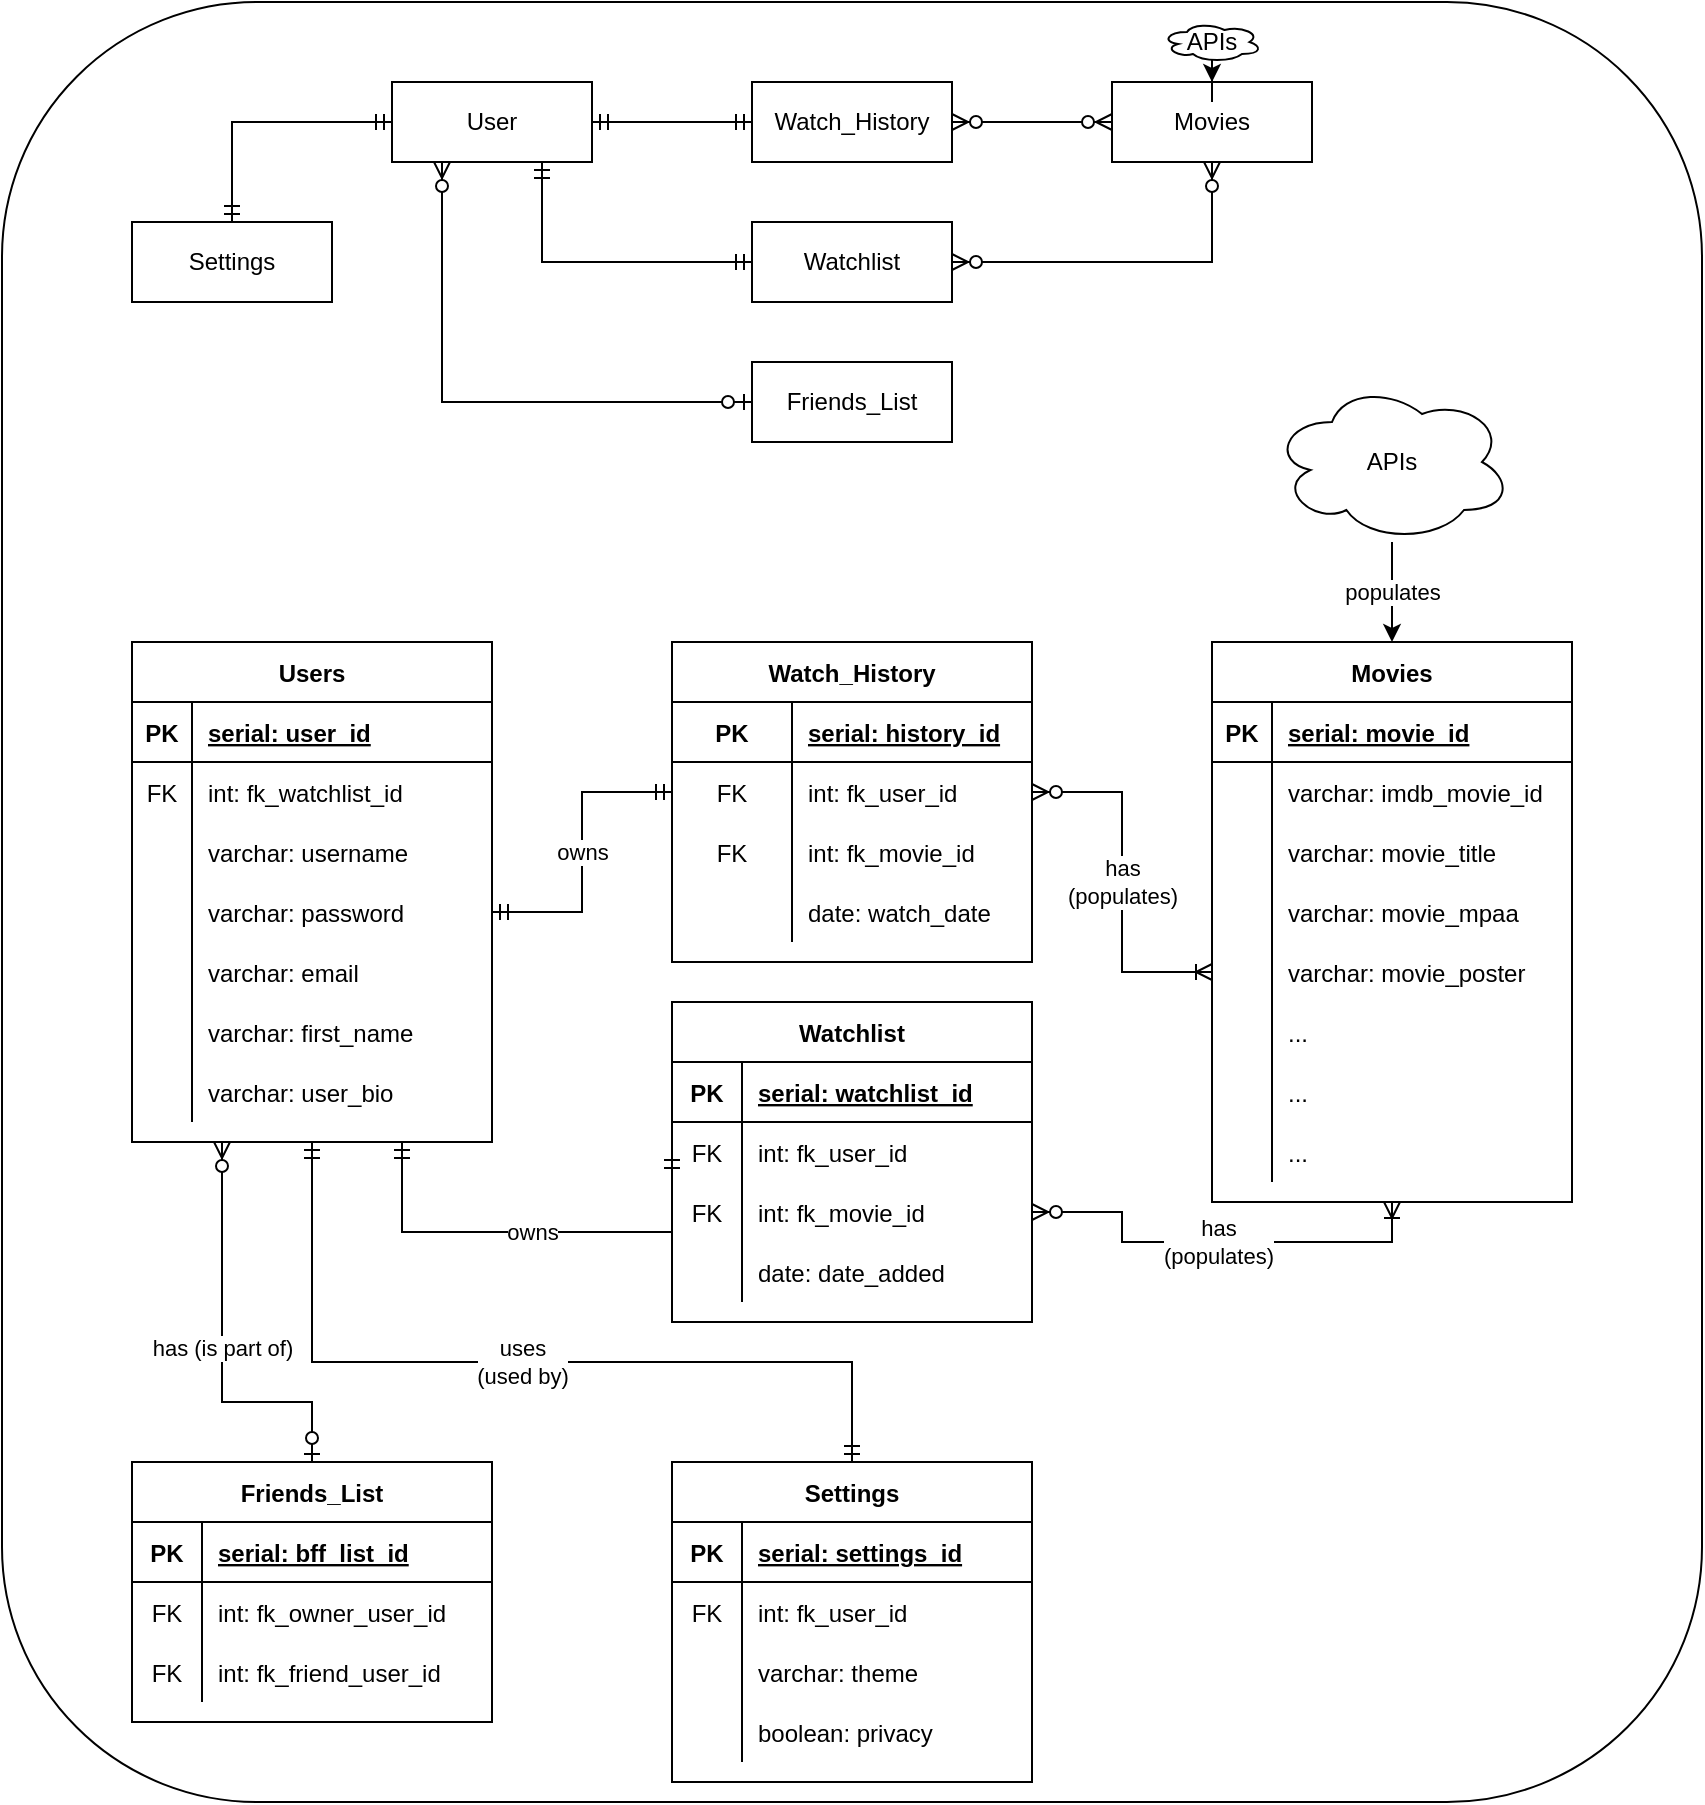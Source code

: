 <mxfile version="14.7.6" type="device"><diagram id="ywea5iXbgsfSioFzU7fs" name="Page-1"><mxGraphModel dx="1004" dy="564" grid="1" gridSize="10" guides="1" tooltips="1" connect="1" arrows="1" fold="1" page="1" pageScale="1" pageWidth="850" pageHeight="1100" math="0" shadow="0"><root><mxCell id="0"/><mxCell id="1" parent="0"/><mxCell id="5wLwM25RPRdXVKkPSvoi-143" value="" style="rounded=1;whiteSpace=wrap;html=1;" parent="1" vertex="1"><mxGeometry width="850" height="900" as="geometry"/></mxCell><mxCell id="5wLwM25RPRdXVKkPSvoi-4" style="edgeStyle=orthogonalEdgeStyle;rounded=0;orthogonalLoop=1;jettySize=auto;html=1;entryX=0;entryY=0.5;entryDx=0;entryDy=0;startArrow=ERmandOne;startFill=0;endArrow=ERmandOne;endFill=0;" parent="1" source="5wLwM25RPRdXVKkPSvoi-1" target="5wLwM25RPRdXVKkPSvoi-2" edge="1"><mxGeometry relative="1" as="geometry"/></mxCell><mxCell id="5wLwM25RPRdXVKkPSvoi-5" style="edgeStyle=orthogonalEdgeStyle;rounded=0;orthogonalLoop=1;jettySize=auto;html=1;entryX=0;entryY=0.5;entryDx=0;entryDy=0;endArrow=ERmandOne;endFill=0;startArrow=ERmandOne;startFill=0;" parent="1" source="5wLwM25RPRdXVKkPSvoi-1" target="5wLwM25RPRdXVKkPSvoi-3" edge="1"><mxGeometry relative="1" as="geometry"><Array as="points"><mxPoint x="270" y="130"/></Array></mxGeometry></mxCell><mxCell id="5wLwM25RPRdXVKkPSvoi-118" style="edgeStyle=orthogonalEdgeStyle;rounded=0;orthogonalLoop=1;jettySize=auto;html=1;exitX=0.25;exitY=1;exitDx=0;exitDy=0;entryX=0;entryY=0.5;entryDx=0;entryDy=0;startArrow=ERzeroToMany;startFill=1;endArrow=ERzeroToOne;endFill=1;" parent="1" source="5wLwM25RPRdXVKkPSvoi-1" target="5wLwM25RPRdXVKkPSvoi-117" edge="1"><mxGeometry relative="1" as="geometry"/></mxCell><mxCell id="og25qM0sVdjgQMULFuXX-2" style="edgeStyle=orthogonalEdgeStyle;rounded=0;orthogonalLoop=1;jettySize=auto;html=1;entryX=0.5;entryY=0;entryDx=0;entryDy=0;startArrow=ERmandOne;startFill=0;endArrow=ERmandOne;endFill=0;" edge="1" parent="1" source="5wLwM25RPRdXVKkPSvoi-1" target="og25qM0sVdjgQMULFuXX-1"><mxGeometry relative="1" as="geometry"/></mxCell><mxCell id="5wLwM25RPRdXVKkPSvoi-1" value="User" style="whiteSpace=wrap;html=1;align=center;" parent="1" vertex="1"><mxGeometry x="195" y="40" width="100" height="40" as="geometry"/></mxCell><mxCell id="5wLwM25RPRdXVKkPSvoi-7" style="edgeStyle=orthogonalEdgeStyle;rounded=0;orthogonalLoop=1;jettySize=auto;html=1;entryX=0;entryY=0.5;entryDx=0;entryDy=0;startArrow=ERzeroToMany;startFill=1;endArrow=ERzeroToMany;endFill=1;" parent="1" source="5wLwM25RPRdXVKkPSvoi-2" target="5wLwM25RPRdXVKkPSvoi-6" edge="1"><mxGeometry relative="1" as="geometry"/></mxCell><mxCell id="5wLwM25RPRdXVKkPSvoi-2" value="Watch_History" style="whiteSpace=wrap;html=1;align=center;" parent="1" vertex="1"><mxGeometry x="375" y="40" width="100" height="40" as="geometry"/></mxCell><mxCell id="5wLwM25RPRdXVKkPSvoi-8" style="edgeStyle=orthogonalEdgeStyle;rounded=0;orthogonalLoop=1;jettySize=auto;html=1;entryX=0.5;entryY=1;entryDx=0;entryDy=0;startArrow=ERzeroToMany;startFill=1;endArrow=ERzeroToMany;endFill=1;" parent="1" source="5wLwM25RPRdXVKkPSvoi-3" target="5wLwM25RPRdXVKkPSvoi-6" edge="1"><mxGeometry relative="1" as="geometry"/></mxCell><mxCell id="5wLwM25RPRdXVKkPSvoi-3" value="Watchlist" style="whiteSpace=wrap;html=1;align=center;" parent="1" vertex="1"><mxGeometry x="375" y="110" width="100" height="40" as="geometry"/></mxCell><mxCell id="5wLwM25RPRdXVKkPSvoi-6" value="Movies" style="whiteSpace=wrap;html=1;align=center;" parent="1" vertex="1"><mxGeometry x="555" y="40" width="100" height="40" as="geometry"/></mxCell><mxCell id="5wLwM25RPRdXVKkPSvoi-77" value="owns" style="edgeStyle=orthogonalEdgeStyle;rounded=0;orthogonalLoop=1;jettySize=auto;html=1;startArrow=ERmandOne;startFill=0;endArrow=ERmandOne;endFill=0;entryX=0;entryY=0.5;entryDx=0;entryDy=0;exitX=0.75;exitY=1;exitDx=0;exitDy=0;" parent="1" source="5wLwM25RPRdXVKkPSvoi-9" target="5wLwM25RPRdXVKkPSvoi-68" edge="1"><mxGeometry relative="1" as="geometry"><mxPoint x="175" y="480" as="sourcePoint"/><Array as="points"><mxPoint x="200" y="615"/></Array></mxGeometry></mxCell><mxCell id="5wLwM25RPRdXVKkPSvoi-116" value="has (is part of)" style="edgeStyle=orthogonalEdgeStyle;rounded=0;orthogonalLoop=1;jettySize=auto;html=1;exitX=0.25;exitY=1;exitDx=0;exitDy=0;entryX=0.5;entryY=0;entryDx=0;entryDy=0;startArrow=ERzeroToMany;startFill=1;endArrow=ERzeroToOne;endFill=1;" parent="1" source="5wLwM25RPRdXVKkPSvoi-9" target="5wLwM25RPRdXVKkPSvoi-103" edge="1"><mxGeometry relative="1" as="geometry"><Array as="points"><mxPoint x="110" y="700"/><mxPoint x="155" y="700"/></Array></mxGeometry></mxCell><mxCell id="og25qM0sVdjgQMULFuXX-13" value="uses&lt;br&gt;(used by)" style="edgeStyle=orthogonalEdgeStyle;rounded=0;orthogonalLoop=1;jettySize=auto;html=1;entryX=0.5;entryY=0;entryDx=0;entryDy=0;startArrow=ERmandOne;startFill=0;endArrow=ERmandOne;endFill=0;" edge="1" parent="1" source="5wLwM25RPRdXVKkPSvoi-9" target="og25qM0sVdjgQMULFuXX-3"><mxGeometry relative="1" as="geometry"><Array as="points"><mxPoint x="155" y="680"/><mxPoint x="425" y="680"/></Array></mxGeometry></mxCell><mxCell id="5wLwM25RPRdXVKkPSvoi-9" value="Users" style="shape=table;startSize=30;container=1;collapsible=1;childLayout=tableLayout;fixedRows=1;rowLines=0;fontStyle=1;align=center;resizeLast=1;" parent="1" vertex="1"><mxGeometry x="65" y="320" width="180" height="250" as="geometry"/></mxCell><mxCell id="5wLwM25RPRdXVKkPSvoi-10" value="" style="shape=partialRectangle;collapsible=0;dropTarget=0;pointerEvents=0;fillColor=none;top=0;left=0;bottom=1;right=0;points=[[0,0.5],[1,0.5]];portConstraint=eastwest;" parent="5wLwM25RPRdXVKkPSvoi-9" vertex="1"><mxGeometry y="30" width="180" height="30" as="geometry"/></mxCell><mxCell id="5wLwM25RPRdXVKkPSvoi-11" value="PK" style="shape=partialRectangle;connectable=0;fillColor=none;top=0;left=0;bottom=0;right=0;fontStyle=1;overflow=hidden;" parent="5wLwM25RPRdXVKkPSvoi-10" vertex="1"><mxGeometry width="30" height="30" as="geometry"/></mxCell><mxCell id="5wLwM25RPRdXVKkPSvoi-12" value="serial: user_id" style="shape=partialRectangle;connectable=0;fillColor=none;top=0;left=0;bottom=0;right=0;align=left;spacingLeft=6;fontStyle=5;overflow=hidden;" parent="5wLwM25RPRdXVKkPSvoi-10" vertex="1"><mxGeometry x="30" width="150" height="30" as="geometry"/></mxCell><mxCell id="5wLwM25RPRdXVKkPSvoi-125" value="" style="shape=partialRectangle;collapsible=0;dropTarget=0;pointerEvents=0;fillColor=none;top=0;left=0;bottom=0;right=0;points=[[0,0.5],[1,0.5]];portConstraint=eastwest;" parent="5wLwM25RPRdXVKkPSvoi-9" vertex="1"><mxGeometry y="60" width="180" height="30" as="geometry"/></mxCell><mxCell id="5wLwM25RPRdXVKkPSvoi-126" value="FK" style="shape=partialRectangle;connectable=0;fillColor=none;top=0;left=0;bottom=0;right=0;editable=1;overflow=hidden;" parent="5wLwM25RPRdXVKkPSvoi-125" vertex="1"><mxGeometry width="30" height="30" as="geometry"/></mxCell><mxCell id="5wLwM25RPRdXVKkPSvoi-127" value="int: fk_watchlist_id" style="shape=partialRectangle;connectable=0;fillColor=none;top=0;left=0;bottom=0;right=0;align=left;spacingLeft=6;overflow=hidden;" parent="5wLwM25RPRdXVKkPSvoi-125" vertex="1"><mxGeometry x="30" width="150" height="30" as="geometry"/></mxCell><mxCell id="5wLwM25RPRdXVKkPSvoi-13" value="" style="shape=partialRectangle;collapsible=0;dropTarget=0;pointerEvents=0;fillColor=none;top=0;left=0;bottom=0;right=0;points=[[0,0.5],[1,0.5]];portConstraint=eastwest;" parent="5wLwM25RPRdXVKkPSvoi-9" vertex="1"><mxGeometry y="90" width="180" height="30" as="geometry"/></mxCell><mxCell id="5wLwM25RPRdXVKkPSvoi-14" value="" style="shape=partialRectangle;connectable=0;fillColor=none;top=0;left=0;bottom=0;right=0;editable=1;overflow=hidden;" parent="5wLwM25RPRdXVKkPSvoi-13" vertex="1"><mxGeometry width="30" height="30" as="geometry"/></mxCell><mxCell id="5wLwM25RPRdXVKkPSvoi-15" value="varchar: username" style="shape=partialRectangle;connectable=0;fillColor=none;top=0;left=0;bottom=0;right=0;align=left;spacingLeft=6;overflow=hidden;" parent="5wLwM25RPRdXVKkPSvoi-13" vertex="1"><mxGeometry x="30" width="150" height="30" as="geometry"/></mxCell><mxCell id="5wLwM25RPRdXVKkPSvoi-16" value="" style="shape=partialRectangle;collapsible=0;dropTarget=0;pointerEvents=0;fillColor=none;top=0;left=0;bottom=0;right=0;points=[[0,0.5],[1,0.5]];portConstraint=eastwest;" parent="5wLwM25RPRdXVKkPSvoi-9" vertex="1"><mxGeometry y="120" width="180" height="30" as="geometry"/></mxCell><mxCell id="5wLwM25RPRdXVKkPSvoi-17" value="" style="shape=partialRectangle;connectable=0;fillColor=none;top=0;left=0;bottom=0;right=0;editable=1;overflow=hidden;" parent="5wLwM25RPRdXVKkPSvoi-16" vertex="1"><mxGeometry width="30" height="30" as="geometry"/></mxCell><mxCell id="5wLwM25RPRdXVKkPSvoi-18" value="varchar: password" style="shape=partialRectangle;connectable=0;fillColor=none;top=0;left=0;bottom=0;right=0;align=left;spacingLeft=6;overflow=hidden;" parent="5wLwM25RPRdXVKkPSvoi-16" vertex="1"><mxGeometry x="30" width="150" height="30" as="geometry"/></mxCell><mxCell id="5wLwM25RPRdXVKkPSvoi-128" value="" style="shape=partialRectangle;collapsible=0;dropTarget=0;pointerEvents=0;fillColor=none;top=0;left=0;bottom=0;right=0;points=[[0,0.5],[1,0.5]];portConstraint=eastwest;" parent="5wLwM25RPRdXVKkPSvoi-9" vertex="1"><mxGeometry y="150" width="180" height="30" as="geometry"/></mxCell><mxCell id="5wLwM25RPRdXVKkPSvoi-129" value="" style="shape=partialRectangle;connectable=0;fillColor=none;top=0;left=0;bottom=0;right=0;editable=1;overflow=hidden;" parent="5wLwM25RPRdXVKkPSvoi-128" vertex="1"><mxGeometry width="30" height="30" as="geometry"/></mxCell><mxCell id="5wLwM25RPRdXVKkPSvoi-130" value="varchar: email" style="shape=partialRectangle;connectable=0;fillColor=none;top=0;left=0;bottom=0;right=0;align=left;spacingLeft=6;overflow=hidden;" parent="5wLwM25RPRdXVKkPSvoi-128" vertex="1"><mxGeometry x="30" width="150" height="30" as="geometry"/></mxCell><mxCell id="5wLwM25RPRdXVKkPSvoi-19" value="" style="shape=partialRectangle;collapsible=0;dropTarget=0;pointerEvents=0;fillColor=none;top=0;left=0;bottom=0;right=0;points=[[0,0.5],[1,0.5]];portConstraint=eastwest;" parent="5wLwM25RPRdXVKkPSvoi-9" vertex="1"><mxGeometry y="180" width="180" height="30" as="geometry"/></mxCell><mxCell id="5wLwM25RPRdXVKkPSvoi-20" value="" style="shape=partialRectangle;connectable=0;fillColor=none;top=0;left=0;bottom=0;right=0;editable=1;overflow=hidden;" parent="5wLwM25RPRdXVKkPSvoi-19" vertex="1"><mxGeometry width="30" height="30" as="geometry"/></mxCell><mxCell id="5wLwM25RPRdXVKkPSvoi-21" value="varchar: first_name" style="shape=partialRectangle;connectable=0;fillColor=none;top=0;left=0;bottom=0;right=0;align=left;spacingLeft=6;overflow=hidden;" parent="5wLwM25RPRdXVKkPSvoi-19" vertex="1"><mxGeometry x="30" width="150" height="30" as="geometry"/></mxCell><mxCell id="5wLwM25RPRdXVKkPSvoi-119" value="" style="shape=partialRectangle;collapsible=0;dropTarget=0;pointerEvents=0;fillColor=none;top=0;left=0;bottom=0;right=0;points=[[0,0.5],[1,0.5]];portConstraint=eastwest;" parent="5wLwM25RPRdXVKkPSvoi-9" vertex="1"><mxGeometry y="210" width="180" height="30" as="geometry"/></mxCell><mxCell id="5wLwM25RPRdXVKkPSvoi-120" value="" style="shape=partialRectangle;connectable=0;fillColor=none;top=0;left=0;bottom=0;right=0;editable=1;overflow=hidden;" parent="5wLwM25RPRdXVKkPSvoi-119" vertex="1"><mxGeometry width="30" height="30" as="geometry"/></mxCell><mxCell id="5wLwM25RPRdXVKkPSvoi-121" value="varchar: user_bio" style="shape=partialRectangle;connectable=0;fillColor=none;top=0;left=0;bottom=0;right=0;align=left;spacingLeft=6;overflow=hidden;" parent="5wLwM25RPRdXVKkPSvoi-119" vertex="1"><mxGeometry x="30" width="150" height="30" as="geometry"/></mxCell><mxCell id="5wLwM25RPRdXVKkPSvoi-35" value="Movies" style="shape=table;startSize=30;container=1;collapsible=1;childLayout=tableLayout;fixedRows=1;rowLines=0;fontStyle=1;align=center;resizeLast=1;" parent="1" vertex="1"><mxGeometry x="605" y="320" width="180" height="280" as="geometry"/></mxCell><mxCell id="5wLwM25RPRdXVKkPSvoi-36" value="" style="shape=partialRectangle;collapsible=0;dropTarget=0;pointerEvents=0;fillColor=none;top=0;left=0;bottom=1;right=0;points=[[0,0.5],[1,0.5]];portConstraint=eastwest;" parent="5wLwM25RPRdXVKkPSvoi-35" vertex="1"><mxGeometry y="30" width="180" height="30" as="geometry"/></mxCell><mxCell id="5wLwM25RPRdXVKkPSvoi-37" value="PK" style="shape=partialRectangle;connectable=0;fillColor=none;top=0;left=0;bottom=0;right=0;fontStyle=1;overflow=hidden;" parent="5wLwM25RPRdXVKkPSvoi-36" vertex="1"><mxGeometry width="30" height="30" as="geometry"/></mxCell><mxCell id="5wLwM25RPRdXVKkPSvoi-38" value="serial: movie_id" style="shape=partialRectangle;connectable=0;fillColor=none;top=0;left=0;bottom=0;right=0;align=left;spacingLeft=6;fontStyle=5;overflow=hidden;" parent="5wLwM25RPRdXVKkPSvoi-36" vertex="1"><mxGeometry x="30" width="150" height="30" as="geometry"/></mxCell><mxCell id="5wLwM25RPRdXVKkPSvoi-39" value="" style="shape=partialRectangle;collapsible=0;dropTarget=0;pointerEvents=0;fillColor=none;top=0;left=0;bottom=0;right=0;points=[[0,0.5],[1,0.5]];portConstraint=eastwest;" parent="5wLwM25RPRdXVKkPSvoi-35" vertex="1"><mxGeometry y="60" width="180" height="30" as="geometry"/></mxCell><mxCell id="5wLwM25RPRdXVKkPSvoi-40" value="" style="shape=partialRectangle;connectable=0;fillColor=none;top=0;left=0;bottom=0;right=0;editable=1;overflow=hidden;" parent="5wLwM25RPRdXVKkPSvoi-39" vertex="1"><mxGeometry width="30" height="30" as="geometry"/></mxCell><mxCell id="5wLwM25RPRdXVKkPSvoi-41" value="varchar: imdb_movie_id" style="shape=partialRectangle;connectable=0;fillColor=none;top=0;left=0;bottom=0;right=0;align=left;spacingLeft=6;overflow=hidden;" parent="5wLwM25RPRdXVKkPSvoi-39" vertex="1"><mxGeometry x="30" width="150" height="30" as="geometry"/></mxCell><mxCell id="5wLwM25RPRdXVKkPSvoi-140" value="" style="shape=partialRectangle;collapsible=0;dropTarget=0;pointerEvents=0;fillColor=none;top=0;left=0;bottom=0;right=0;points=[[0,0.5],[1,0.5]];portConstraint=eastwest;" parent="5wLwM25RPRdXVKkPSvoi-35" vertex="1"><mxGeometry y="90" width="180" height="30" as="geometry"/></mxCell><mxCell id="5wLwM25RPRdXVKkPSvoi-141" value="" style="shape=partialRectangle;connectable=0;fillColor=none;top=0;left=0;bottom=0;right=0;editable=1;overflow=hidden;" parent="5wLwM25RPRdXVKkPSvoi-140" vertex="1"><mxGeometry width="30" height="30" as="geometry"/></mxCell><mxCell id="5wLwM25RPRdXVKkPSvoi-142" value="varchar: movie_title" style="shape=partialRectangle;connectable=0;fillColor=none;top=0;left=0;bottom=0;right=0;align=left;spacingLeft=6;overflow=hidden;" parent="5wLwM25RPRdXVKkPSvoi-140" vertex="1"><mxGeometry x="30" width="150" height="30" as="geometry"/></mxCell><mxCell id="5wLwM25RPRdXVKkPSvoi-42" value="" style="shape=partialRectangle;collapsible=0;dropTarget=0;pointerEvents=0;fillColor=none;top=0;left=0;bottom=0;right=0;points=[[0,0.5],[1,0.5]];portConstraint=eastwest;" parent="5wLwM25RPRdXVKkPSvoi-35" vertex="1"><mxGeometry y="120" width="180" height="30" as="geometry"/></mxCell><mxCell id="5wLwM25RPRdXVKkPSvoi-43" value="" style="shape=partialRectangle;connectable=0;fillColor=none;top=0;left=0;bottom=0;right=0;editable=1;overflow=hidden;" parent="5wLwM25RPRdXVKkPSvoi-42" vertex="1"><mxGeometry width="30" height="30" as="geometry"/></mxCell><mxCell id="5wLwM25RPRdXVKkPSvoi-44" value="varchar: movie_mpaa" style="shape=partialRectangle;connectable=0;fillColor=none;top=0;left=0;bottom=0;right=0;align=left;spacingLeft=6;overflow=hidden;" parent="5wLwM25RPRdXVKkPSvoi-42" vertex="1"><mxGeometry x="30" width="150" height="30" as="geometry"/></mxCell><mxCell id="5wLwM25RPRdXVKkPSvoi-45" value="" style="shape=partialRectangle;collapsible=0;dropTarget=0;pointerEvents=0;fillColor=none;top=0;left=0;bottom=0;right=0;points=[[0,0.5],[1,0.5]];portConstraint=eastwest;" parent="5wLwM25RPRdXVKkPSvoi-35" vertex="1"><mxGeometry y="150" width="180" height="30" as="geometry"/></mxCell><mxCell id="5wLwM25RPRdXVKkPSvoi-46" value="" style="shape=partialRectangle;connectable=0;fillColor=none;top=0;left=0;bottom=0;right=0;editable=1;overflow=hidden;" parent="5wLwM25RPRdXVKkPSvoi-45" vertex="1"><mxGeometry width="30" height="30" as="geometry"/></mxCell><mxCell id="5wLwM25RPRdXVKkPSvoi-47" value="varchar: movie_poster" style="shape=partialRectangle;connectable=0;fillColor=none;top=0;left=0;bottom=0;right=0;align=left;spacingLeft=6;overflow=hidden;" parent="5wLwM25RPRdXVKkPSvoi-45" vertex="1"><mxGeometry x="30" width="150" height="30" as="geometry"/></mxCell><mxCell id="5wLwM25RPRdXVKkPSvoi-131" value="" style="shape=partialRectangle;collapsible=0;dropTarget=0;pointerEvents=0;fillColor=none;top=0;left=0;bottom=0;right=0;points=[[0,0.5],[1,0.5]];portConstraint=eastwest;" parent="5wLwM25RPRdXVKkPSvoi-35" vertex="1"><mxGeometry y="180" width="180" height="30" as="geometry"/></mxCell><mxCell id="5wLwM25RPRdXVKkPSvoi-132" value="" style="shape=partialRectangle;connectable=0;fillColor=none;top=0;left=0;bottom=0;right=0;editable=1;overflow=hidden;" parent="5wLwM25RPRdXVKkPSvoi-131" vertex="1"><mxGeometry width="30" height="30" as="geometry"/></mxCell><mxCell id="5wLwM25RPRdXVKkPSvoi-133" value="..." style="shape=partialRectangle;connectable=0;fillColor=none;top=0;left=0;bottom=0;right=0;align=left;spacingLeft=6;overflow=hidden;" parent="5wLwM25RPRdXVKkPSvoi-131" vertex="1"><mxGeometry x="30" width="150" height="30" as="geometry"/></mxCell><mxCell id="5wLwM25RPRdXVKkPSvoi-134" value="" style="shape=partialRectangle;collapsible=0;dropTarget=0;pointerEvents=0;fillColor=none;top=0;left=0;bottom=0;right=0;points=[[0,0.5],[1,0.5]];portConstraint=eastwest;" parent="5wLwM25RPRdXVKkPSvoi-35" vertex="1"><mxGeometry y="210" width="180" height="30" as="geometry"/></mxCell><mxCell id="5wLwM25RPRdXVKkPSvoi-135" value="" style="shape=partialRectangle;connectable=0;fillColor=none;top=0;left=0;bottom=0;right=0;editable=1;overflow=hidden;" parent="5wLwM25RPRdXVKkPSvoi-134" vertex="1"><mxGeometry width="30" height="30" as="geometry"/></mxCell><mxCell id="5wLwM25RPRdXVKkPSvoi-136" value="..." style="shape=partialRectangle;connectable=0;fillColor=none;top=0;left=0;bottom=0;right=0;align=left;spacingLeft=6;overflow=hidden;" parent="5wLwM25RPRdXVKkPSvoi-134" vertex="1"><mxGeometry x="30" width="150" height="30" as="geometry"/></mxCell><mxCell id="5wLwM25RPRdXVKkPSvoi-137" value="" style="shape=partialRectangle;collapsible=0;dropTarget=0;pointerEvents=0;fillColor=none;top=0;left=0;bottom=0;right=0;points=[[0,0.5],[1,0.5]];portConstraint=eastwest;" parent="5wLwM25RPRdXVKkPSvoi-35" vertex="1"><mxGeometry y="240" width="180" height="30" as="geometry"/></mxCell><mxCell id="5wLwM25RPRdXVKkPSvoi-138" value="" style="shape=partialRectangle;connectable=0;fillColor=none;top=0;left=0;bottom=0;right=0;editable=1;overflow=hidden;" parent="5wLwM25RPRdXVKkPSvoi-137" vertex="1"><mxGeometry width="30" height="30" as="geometry"/></mxCell><mxCell id="5wLwM25RPRdXVKkPSvoi-139" value="..." style="shape=partialRectangle;connectable=0;fillColor=none;top=0;left=0;bottom=0;right=0;align=left;spacingLeft=6;overflow=hidden;" parent="5wLwM25RPRdXVKkPSvoi-137" vertex="1"><mxGeometry x="30" width="150" height="30" as="geometry"/></mxCell><mxCell id="5wLwM25RPRdXVKkPSvoi-48" value="Watch_History" style="shape=table;startSize=30;container=1;collapsible=1;childLayout=tableLayout;fixedRows=1;rowLines=0;fontStyle=1;align=center;resizeLast=1;" parent="1" vertex="1"><mxGeometry x="335" y="320" width="180" height="160" as="geometry"/></mxCell><mxCell id="5wLwM25RPRdXVKkPSvoi-52" value="" style="shape=partialRectangle;collapsible=0;dropTarget=0;pointerEvents=0;fillColor=none;top=0;left=0;bottom=1;right=0;points=[[0,0.5],[1,0.5]];portConstraint=eastwest;" parent="5wLwM25RPRdXVKkPSvoi-48" vertex="1"><mxGeometry y="30" width="180" height="30" as="geometry"/></mxCell><mxCell id="5wLwM25RPRdXVKkPSvoi-53" value="PK" style="shape=partialRectangle;connectable=0;fillColor=none;top=0;left=0;bottom=0;right=0;fontStyle=1;overflow=hidden;" parent="5wLwM25RPRdXVKkPSvoi-52" vertex="1"><mxGeometry width="60" height="30" as="geometry"/></mxCell><mxCell id="5wLwM25RPRdXVKkPSvoi-54" value="serial: history_id" style="shape=partialRectangle;connectable=0;fillColor=none;top=0;left=0;bottom=0;right=0;align=left;spacingLeft=6;fontStyle=5;overflow=hidden;" parent="5wLwM25RPRdXVKkPSvoi-52" vertex="1"><mxGeometry x="60" width="120" height="30" as="geometry"/></mxCell><mxCell id="5wLwM25RPRdXVKkPSvoi-55" value="" style="shape=partialRectangle;collapsible=0;dropTarget=0;pointerEvents=0;fillColor=none;top=0;left=0;bottom=0;right=0;points=[[0,0.5],[1,0.5]];portConstraint=eastwest;" parent="5wLwM25RPRdXVKkPSvoi-48" vertex="1"><mxGeometry y="60" width="180" height="30" as="geometry"/></mxCell><mxCell id="5wLwM25RPRdXVKkPSvoi-56" value="FK" style="shape=partialRectangle;connectable=0;fillColor=none;top=0;left=0;bottom=0;right=0;editable=1;overflow=hidden;" parent="5wLwM25RPRdXVKkPSvoi-55" vertex="1"><mxGeometry width="60" height="30" as="geometry"/></mxCell><mxCell id="5wLwM25RPRdXVKkPSvoi-57" value="int: fk_user_id" style="shape=partialRectangle;connectable=0;fillColor=none;top=0;left=0;bottom=0;right=0;align=left;spacingLeft=6;overflow=hidden;" parent="5wLwM25RPRdXVKkPSvoi-55" vertex="1"><mxGeometry x="60" width="120" height="30" as="geometry"/></mxCell><mxCell id="5wLwM25RPRdXVKkPSvoi-58" value="" style="shape=partialRectangle;collapsible=0;dropTarget=0;pointerEvents=0;fillColor=none;top=0;left=0;bottom=0;right=0;points=[[0,0.5],[1,0.5]];portConstraint=eastwest;" parent="5wLwM25RPRdXVKkPSvoi-48" vertex="1"><mxGeometry y="90" width="180" height="30" as="geometry"/></mxCell><mxCell id="5wLwM25RPRdXVKkPSvoi-59" value="FK" style="shape=partialRectangle;connectable=0;fillColor=none;top=0;left=0;bottom=0;right=0;editable=1;overflow=hidden;" parent="5wLwM25RPRdXVKkPSvoi-58" vertex="1"><mxGeometry width="60" height="30" as="geometry"/></mxCell><mxCell id="5wLwM25RPRdXVKkPSvoi-60" value="int: fk_movie_id" style="shape=partialRectangle;connectable=0;fillColor=none;top=0;left=0;bottom=0;right=0;align=left;spacingLeft=6;overflow=hidden;" parent="5wLwM25RPRdXVKkPSvoi-58" vertex="1"><mxGeometry x="60" width="120" height="30" as="geometry"/></mxCell><mxCell id="5wLwM25RPRdXVKkPSvoi-91" value="" style="shape=partialRectangle;collapsible=0;dropTarget=0;pointerEvents=0;fillColor=none;top=0;left=0;bottom=0;right=0;points=[[0,0.5],[1,0.5]];portConstraint=eastwest;" parent="5wLwM25RPRdXVKkPSvoi-48" vertex="1"><mxGeometry y="120" width="180" height="30" as="geometry"/></mxCell><mxCell id="5wLwM25RPRdXVKkPSvoi-92" value="" style="shape=partialRectangle;connectable=0;fillColor=none;top=0;left=0;bottom=0;right=0;editable=1;overflow=hidden;" parent="5wLwM25RPRdXVKkPSvoi-91" vertex="1"><mxGeometry width="60" height="30" as="geometry"/></mxCell><mxCell id="5wLwM25RPRdXVKkPSvoi-93" value="date: watch_date" style="shape=partialRectangle;connectable=0;fillColor=none;top=0;left=0;bottom=0;right=0;align=left;spacingLeft=6;overflow=hidden;" parent="5wLwM25RPRdXVKkPSvoi-91" vertex="1"><mxGeometry x="60" width="120" height="30" as="geometry"/></mxCell><mxCell id="5wLwM25RPRdXVKkPSvoi-61" value="Watchlist" style="shape=table;startSize=30;container=1;collapsible=1;childLayout=tableLayout;fixedRows=1;rowLines=0;fontStyle=1;align=center;resizeLast=1;" parent="1" vertex="1"><mxGeometry x="335" y="500" width="180" height="160" as="geometry"/></mxCell><mxCell id="5wLwM25RPRdXVKkPSvoi-65" value="" style="shape=partialRectangle;collapsible=0;dropTarget=0;pointerEvents=0;fillColor=none;top=0;left=0;bottom=1;right=0;points=[[0,0.5],[1,0.5]];portConstraint=eastwest;" parent="5wLwM25RPRdXVKkPSvoi-61" vertex="1"><mxGeometry y="30" width="180" height="30" as="geometry"/></mxCell><mxCell id="5wLwM25RPRdXVKkPSvoi-66" value="PK" style="shape=partialRectangle;connectable=0;fillColor=none;top=0;left=0;bottom=0;right=0;fontStyle=1;overflow=hidden;" parent="5wLwM25RPRdXVKkPSvoi-65" vertex="1"><mxGeometry width="35.0" height="30" as="geometry"/></mxCell><mxCell id="5wLwM25RPRdXVKkPSvoi-67" value="serial: watchlist_id" style="shape=partialRectangle;connectable=0;fillColor=none;top=0;left=0;bottom=0;right=0;align=left;spacingLeft=6;fontStyle=5;overflow=hidden;" parent="5wLwM25RPRdXVKkPSvoi-65" vertex="1"><mxGeometry x="35.0" width="145" height="30" as="geometry"/></mxCell><mxCell id="5wLwM25RPRdXVKkPSvoi-68" value="" style="shape=partialRectangle;collapsible=0;dropTarget=0;pointerEvents=0;fillColor=none;top=0;left=0;bottom=0;right=0;points=[[0,0.5],[1,0.5]];portConstraint=eastwest;" parent="5wLwM25RPRdXVKkPSvoi-61" vertex="1"><mxGeometry y="60" width="180" height="30" as="geometry"/></mxCell><mxCell id="5wLwM25RPRdXVKkPSvoi-69" value="FK" style="shape=partialRectangle;connectable=0;fillColor=none;top=0;left=0;bottom=0;right=0;editable=1;overflow=hidden;" parent="5wLwM25RPRdXVKkPSvoi-68" vertex="1"><mxGeometry width="35.0" height="30" as="geometry"/></mxCell><mxCell id="5wLwM25RPRdXVKkPSvoi-70" value="int: fk_user_id" style="shape=partialRectangle;connectable=0;fillColor=none;top=0;left=0;bottom=0;right=0;align=left;spacingLeft=6;overflow=hidden;" parent="5wLwM25RPRdXVKkPSvoi-68" vertex="1"><mxGeometry x="35.0" width="145" height="30" as="geometry"/></mxCell><mxCell id="5wLwM25RPRdXVKkPSvoi-71" value="" style="shape=partialRectangle;collapsible=0;dropTarget=0;pointerEvents=0;fillColor=none;top=0;left=0;bottom=0;right=0;points=[[0,0.5],[1,0.5]];portConstraint=eastwest;" parent="5wLwM25RPRdXVKkPSvoi-61" vertex="1"><mxGeometry y="90" width="180" height="30" as="geometry"/></mxCell><mxCell id="5wLwM25RPRdXVKkPSvoi-72" value="FK" style="shape=partialRectangle;connectable=0;fillColor=none;top=0;left=0;bottom=0;right=0;editable=1;overflow=hidden;" parent="5wLwM25RPRdXVKkPSvoi-71" vertex="1"><mxGeometry width="35.0" height="30" as="geometry"/></mxCell><mxCell id="5wLwM25RPRdXVKkPSvoi-73" value="int: fk_movie_id" style="shape=partialRectangle;connectable=0;fillColor=none;top=0;left=0;bottom=0;right=0;align=left;spacingLeft=6;overflow=hidden;" parent="5wLwM25RPRdXVKkPSvoi-71" vertex="1"><mxGeometry x="35.0" width="145" height="30" as="geometry"/></mxCell><mxCell id="5wLwM25RPRdXVKkPSvoi-100" value="" style="shape=partialRectangle;collapsible=0;dropTarget=0;pointerEvents=0;fillColor=none;top=0;left=0;bottom=0;right=0;points=[[0,0.5],[1,0.5]];portConstraint=eastwest;" parent="5wLwM25RPRdXVKkPSvoi-61" vertex="1"><mxGeometry y="120" width="180" height="30" as="geometry"/></mxCell><mxCell id="5wLwM25RPRdXVKkPSvoi-101" value="" style="shape=partialRectangle;connectable=0;fillColor=none;top=0;left=0;bottom=0;right=0;editable=1;overflow=hidden;" parent="5wLwM25RPRdXVKkPSvoi-100" vertex="1"><mxGeometry width="35.0" height="30" as="geometry"/></mxCell><mxCell id="5wLwM25RPRdXVKkPSvoi-102" value="date: date_added" style="shape=partialRectangle;connectable=0;fillColor=none;top=0;left=0;bottom=0;right=0;align=left;spacingLeft=6;overflow=hidden;" parent="5wLwM25RPRdXVKkPSvoi-100" vertex="1"><mxGeometry x="35.0" width="145" height="30" as="geometry"/></mxCell><mxCell id="5wLwM25RPRdXVKkPSvoi-74" value="owns" style="edgeStyle=orthogonalEdgeStyle;rounded=0;orthogonalLoop=1;jettySize=auto;html=1;entryX=0;entryY=0.5;entryDx=0;entryDy=0;startArrow=ERmandOne;startFill=0;endArrow=ERmandOne;endFill=0;exitX=1;exitY=0.5;exitDx=0;exitDy=0;" parent="1" source="5wLwM25RPRdXVKkPSvoi-16" target="5wLwM25RPRdXVKkPSvoi-55" edge="1"><mxGeometry relative="1" as="geometry"/></mxCell><mxCell id="5wLwM25RPRdXVKkPSvoi-75" value="has&lt;br&gt;(populates)" style="edgeStyle=orthogonalEdgeStyle;rounded=0;orthogonalLoop=1;jettySize=auto;html=1;entryX=0;entryY=0.5;entryDx=0;entryDy=0;startArrow=ERzeroToMany;startFill=1;endArrow=ERoneToMany;endFill=0;exitX=1;exitY=0.5;exitDx=0;exitDy=0;" parent="1" source="5wLwM25RPRdXVKkPSvoi-55" target="5wLwM25RPRdXVKkPSvoi-45" edge="1"><mxGeometry relative="1" as="geometry"/></mxCell><mxCell id="5wLwM25RPRdXVKkPSvoi-76" value="has&lt;br&gt;(populates)" style="edgeStyle=orthogonalEdgeStyle;rounded=0;orthogonalLoop=1;jettySize=auto;html=1;entryX=0.5;entryY=1;entryDx=0;entryDy=0;startArrow=ERzeroToMany;startFill=1;endArrow=ERoneToMany;endFill=0;exitX=1;exitY=0.5;exitDx=0;exitDy=0;" parent="1" source="5wLwM25RPRdXVKkPSvoi-71" target="5wLwM25RPRdXVKkPSvoi-35" edge="1"><mxGeometry relative="1" as="geometry"/></mxCell><mxCell id="5wLwM25RPRdXVKkPSvoi-103" value="Friends_List" style="shape=table;startSize=30;container=1;collapsible=1;childLayout=tableLayout;fixedRows=1;rowLines=0;fontStyle=1;align=center;resizeLast=1;" parent="1" vertex="1"><mxGeometry x="65" y="730" width="180" height="130" as="geometry"/></mxCell><mxCell id="5wLwM25RPRdXVKkPSvoi-104" value="" style="shape=partialRectangle;collapsible=0;dropTarget=0;pointerEvents=0;fillColor=none;top=0;left=0;bottom=1;right=0;points=[[0,0.5],[1,0.5]];portConstraint=eastwest;" parent="5wLwM25RPRdXVKkPSvoi-103" vertex="1"><mxGeometry y="30" width="180" height="30" as="geometry"/></mxCell><mxCell id="5wLwM25RPRdXVKkPSvoi-105" value="PK" style="shape=partialRectangle;connectable=0;fillColor=none;top=0;left=0;bottom=0;right=0;fontStyle=1;overflow=hidden;" parent="5wLwM25RPRdXVKkPSvoi-104" vertex="1"><mxGeometry width="35" height="30" as="geometry"/></mxCell><mxCell id="5wLwM25RPRdXVKkPSvoi-106" value="serial: bff_list_id" style="shape=partialRectangle;connectable=0;fillColor=none;top=0;left=0;bottom=0;right=0;align=left;spacingLeft=6;fontStyle=5;overflow=hidden;" parent="5wLwM25RPRdXVKkPSvoi-104" vertex="1"><mxGeometry x="35" width="145" height="30" as="geometry"/></mxCell><mxCell id="5wLwM25RPRdXVKkPSvoi-107" value="" style="shape=partialRectangle;collapsible=0;dropTarget=0;pointerEvents=0;fillColor=none;top=0;left=0;bottom=0;right=0;points=[[0,0.5],[1,0.5]];portConstraint=eastwest;" parent="5wLwM25RPRdXVKkPSvoi-103" vertex="1"><mxGeometry y="60" width="180" height="30" as="geometry"/></mxCell><mxCell id="5wLwM25RPRdXVKkPSvoi-108" value="FK" style="shape=partialRectangle;connectable=0;fillColor=none;top=0;left=0;bottom=0;right=0;editable=1;overflow=hidden;" parent="5wLwM25RPRdXVKkPSvoi-107" vertex="1"><mxGeometry width="35" height="30" as="geometry"/></mxCell><mxCell id="5wLwM25RPRdXVKkPSvoi-109" value="int: fk_owner_user_id" style="shape=partialRectangle;connectable=0;fillColor=none;top=0;left=0;bottom=0;right=0;align=left;spacingLeft=6;overflow=hidden;" parent="5wLwM25RPRdXVKkPSvoi-107" vertex="1"><mxGeometry x="35" width="145" height="30" as="geometry"/></mxCell><mxCell id="5wLwM25RPRdXVKkPSvoi-148" value="" style="shape=partialRectangle;collapsible=0;dropTarget=0;pointerEvents=0;fillColor=none;top=0;left=0;bottom=0;right=0;points=[[0,0.5],[1,0.5]];portConstraint=eastwest;" parent="5wLwM25RPRdXVKkPSvoi-103" vertex="1"><mxGeometry y="90" width="180" height="30" as="geometry"/></mxCell><mxCell id="5wLwM25RPRdXVKkPSvoi-149" value="FK" style="shape=partialRectangle;connectable=0;fillColor=none;top=0;left=0;bottom=0;right=0;editable=1;overflow=hidden;" parent="5wLwM25RPRdXVKkPSvoi-148" vertex="1"><mxGeometry width="35" height="30" as="geometry"/></mxCell><mxCell id="5wLwM25RPRdXVKkPSvoi-150" value="int: fk_friend_user_id" style="shape=partialRectangle;connectable=0;fillColor=none;top=0;left=0;bottom=0;right=0;align=left;spacingLeft=6;overflow=hidden;" parent="5wLwM25RPRdXVKkPSvoi-148" vertex="1"><mxGeometry x="35" width="145" height="30" as="geometry"/></mxCell><mxCell id="5wLwM25RPRdXVKkPSvoi-117" value="Friends_List" style="whiteSpace=wrap;html=1;align=center;" parent="1" vertex="1"><mxGeometry x="375" y="180" width="100" height="40" as="geometry"/></mxCell><mxCell id="5wLwM25RPRdXVKkPSvoi-145" value="populates" style="edgeStyle=orthogonalEdgeStyle;rounded=0;orthogonalLoop=1;jettySize=auto;html=1;entryX=0.5;entryY=0;entryDx=0;entryDy=0;startArrow=none;startFill=0;endArrow=classic;endFill=1;" parent="1" source="5wLwM25RPRdXVKkPSvoi-144" target="5wLwM25RPRdXVKkPSvoi-35" edge="1"><mxGeometry relative="1" as="geometry"/></mxCell><mxCell id="5wLwM25RPRdXVKkPSvoi-144" value="APIs" style="ellipse;shape=cloud;whiteSpace=wrap;html=1;" parent="1" vertex="1"><mxGeometry x="635" y="190" width="120" height="80" as="geometry"/></mxCell><mxCell id="5wLwM25RPRdXVKkPSvoi-147" style="edgeStyle=orthogonalEdgeStyle;rounded=0;orthogonalLoop=1;jettySize=auto;html=1;entryX=0.5;entryY=0;entryDx=0;entryDy=0;startArrow=none;startFill=0;endArrow=classic;endFill=1;" parent="1" source="5wLwM25RPRdXVKkPSvoi-146" target="5wLwM25RPRdXVKkPSvoi-6" edge="1"><mxGeometry relative="1" as="geometry"/></mxCell><mxCell id="5wLwM25RPRdXVKkPSvoi-146" value="APIs" style="ellipse;shape=cloud;whiteSpace=wrap;html=1;" parent="1" vertex="1"><mxGeometry x="580" y="10" width="50" height="20" as="geometry"/></mxCell><mxCell id="og25qM0sVdjgQMULFuXX-1" value="Settings" style="whiteSpace=wrap;html=1;align=center;" vertex="1" parent="1"><mxGeometry x="65" y="110" width="100" height="40" as="geometry"/></mxCell><mxCell id="og25qM0sVdjgQMULFuXX-3" value="Settings" style="shape=table;startSize=30;container=1;collapsible=1;childLayout=tableLayout;fixedRows=1;rowLines=0;fontStyle=1;align=center;resizeLast=1;" vertex="1" parent="1"><mxGeometry x="335" y="730" width="180" height="160" as="geometry"/></mxCell><mxCell id="og25qM0sVdjgQMULFuXX-4" value="" style="shape=partialRectangle;collapsible=0;dropTarget=0;pointerEvents=0;fillColor=none;top=0;left=0;bottom=1;right=0;points=[[0,0.5],[1,0.5]];portConstraint=eastwest;" vertex="1" parent="og25qM0sVdjgQMULFuXX-3"><mxGeometry y="30" width="180" height="30" as="geometry"/></mxCell><mxCell id="og25qM0sVdjgQMULFuXX-5" value="PK" style="shape=partialRectangle;connectable=0;fillColor=none;top=0;left=0;bottom=0;right=0;fontStyle=1;overflow=hidden;" vertex="1" parent="og25qM0sVdjgQMULFuXX-4"><mxGeometry width="35" height="30" as="geometry"/></mxCell><mxCell id="og25qM0sVdjgQMULFuXX-6" value="serial: settings_id" style="shape=partialRectangle;connectable=0;fillColor=none;top=0;left=0;bottom=0;right=0;align=left;spacingLeft=6;fontStyle=5;overflow=hidden;" vertex="1" parent="og25qM0sVdjgQMULFuXX-4"><mxGeometry x="35" width="145" height="30" as="geometry"/></mxCell><mxCell id="og25qM0sVdjgQMULFuXX-7" value="" style="shape=partialRectangle;collapsible=0;dropTarget=0;pointerEvents=0;fillColor=none;top=0;left=0;bottom=0;right=0;points=[[0,0.5],[1,0.5]];portConstraint=eastwest;" vertex="1" parent="og25qM0sVdjgQMULFuXX-3"><mxGeometry y="60" width="180" height="30" as="geometry"/></mxCell><mxCell id="og25qM0sVdjgQMULFuXX-8" value="FK" style="shape=partialRectangle;connectable=0;fillColor=none;top=0;left=0;bottom=0;right=0;editable=1;overflow=hidden;" vertex="1" parent="og25qM0sVdjgQMULFuXX-7"><mxGeometry width="35" height="30" as="geometry"/></mxCell><mxCell id="og25qM0sVdjgQMULFuXX-9" value="int: fk_user_id" style="shape=partialRectangle;connectable=0;fillColor=none;top=0;left=0;bottom=0;right=0;align=left;spacingLeft=6;overflow=hidden;" vertex="1" parent="og25qM0sVdjgQMULFuXX-7"><mxGeometry x="35" width="145" height="30" as="geometry"/></mxCell><mxCell id="og25qM0sVdjgQMULFuXX-10" value="" style="shape=partialRectangle;collapsible=0;dropTarget=0;pointerEvents=0;fillColor=none;top=0;left=0;bottom=0;right=0;points=[[0,0.5],[1,0.5]];portConstraint=eastwest;" vertex="1" parent="og25qM0sVdjgQMULFuXX-3"><mxGeometry y="90" width="180" height="30" as="geometry"/></mxCell><mxCell id="og25qM0sVdjgQMULFuXX-11" value="" style="shape=partialRectangle;connectable=0;fillColor=none;top=0;left=0;bottom=0;right=0;editable=1;overflow=hidden;" vertex="1" parent="og25qM0sVdjgQMULFuXX-10"><mxGeometry width="35" height="30" as="geometry"/></mxCell><mxCell id="og25qM0sVdjgQMULFuXX-12" value="varchar: theme" style="shape=partialRectangle;connectable=0;fillColor=none;top=0;left=0;bottom=0;right=0;align=left;spacingLeft=6;overflow=hidden;" vertex="1" parent="og25qM0sVdjgQMULFuXX-10"><mxGeometry x="35" width="145" height="30" as="geometry"/></mxCell><mxCell id="og25qM0sVdjgQMULFuXX-19" value="" style="shape=partialRectangle;collapsible=0;dropTarget=0;pointerEvents=0;fillColor=none;top=0;left=0;bottom=0;right=0;points=[[0,0.5],[1,0.5]];portConstraint=eastwest;" vertex="1" parent="og25qM0sVdjgQMULFuXX-3"><mxGeometry y="120" width="180" height="30" as="geometry"/></mxCell><mxCell id="og25qM0sVdjgQMULFuXX-20" value="" style="shape=partialRectangle;connectable=0;fillColor=none;top=0;left=0;bottom=0;right=0;editable=1;overflow=hidden;" vertex="1" parent="og25qM0sVdjgQMULFuXX-19"><mxGeometry width="35" height="30" as="geometry"/></mxCell><mxCell id="og25qM0sVdjgQMULFuXX-21" value="boolean: privacy" style="shape=partialRectangle;connectable=0;fillColor=none;top=0;left=0;bottom=0;right=0;align=left;spacingLeft=6;overflow=hidden;" vertex="1" parent="og25qM0sVdjgQMULFuXX-19"><mxGeometry x="35" width="145" height="30" as="geometry"/></mxCell></root></mxGraphModel></diagram></mxfile>